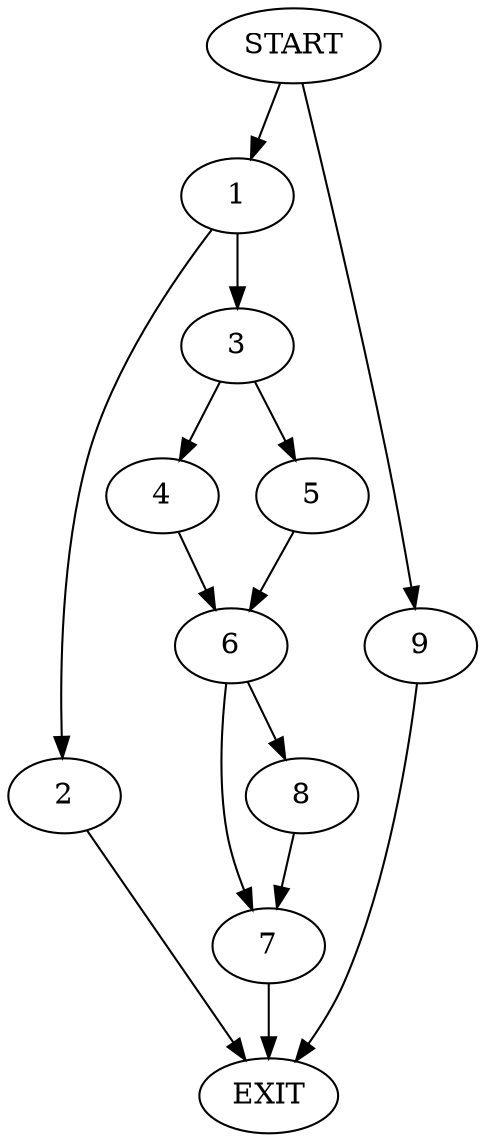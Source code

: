 digraph {
0 [label="START"]
10 [label="EXIT"]
0 -> 1
1 -> 2
1 -> 3
3 -> 4
3 -> 5
2 -> 10
4 -> 6
5 -> 6
6 -> 7
6 -> 8
8 -> 7
7 -> 10
0 -> 9
9 -> 10
}
